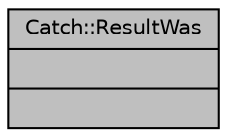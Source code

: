 digraph "Catch::ResultWas"
{
  edge [fontname="Helvetica",fontsize="10",labelfontname="Helvetica",labelfontsize="10"];
  node [fontname="Helvetica",fontsize="10",shape=record];
  Node1 [label="{Catch::ResultWas\n||}",height=0.2,width=0.4,color="black", fillcolor="grey75", style="filled", fontcolor="black"];
}
